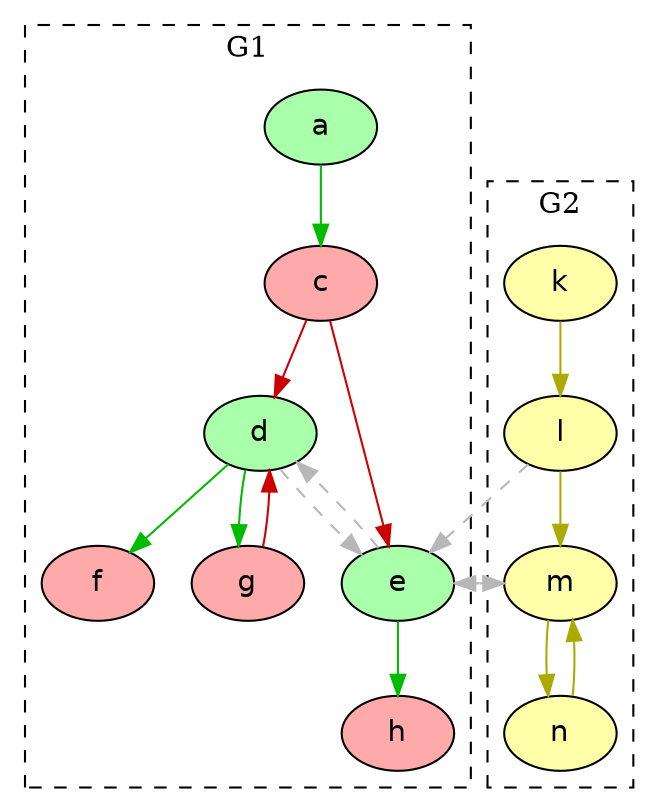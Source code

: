 digraph G {
  node [shape=oval style=filled fontname=Helvetica fontsize=14]
  subgraph cluster_g1{
  label = "G1"; color = black; style ="dashed";
    node [fillcolor="#AAFFAA" fontcolor="#000000"] a d e;
    node [fillcolor="#FFAAAA" fontcolor="#000000"] c f g h;
  }
  subgraph cluster_g2{
  label = "G2"; color = black; style ="dashed";
    node [fillcolor="#FFFFAA" fontcolor="#000000"] k l m n;
  }
  edge [dir=forward, color="#00BB00", style="solid"]
        "a" -> "c";
        "d" -> "f";
        "d" -> "g";
        "e" -> "h";
  edge [dir=forward, color="#AAAA00", style="solid"]
        "k" -> "l";
        "l" -> "m";
        "m" -> "n";
        "n" -> "m";
  edge [dir=forward, color="#CC0000", style="solid"]
        "c" -> "d";
        "c" -> "e";
        "g" -> "d";
  edge [dir=forward, color="#b7b7b7", style="dashed"]
        "l" -> "e";
        "d" -> "e";
        "e" -> "d";
        "e" -> "m";
        "m" -> "e";
}
